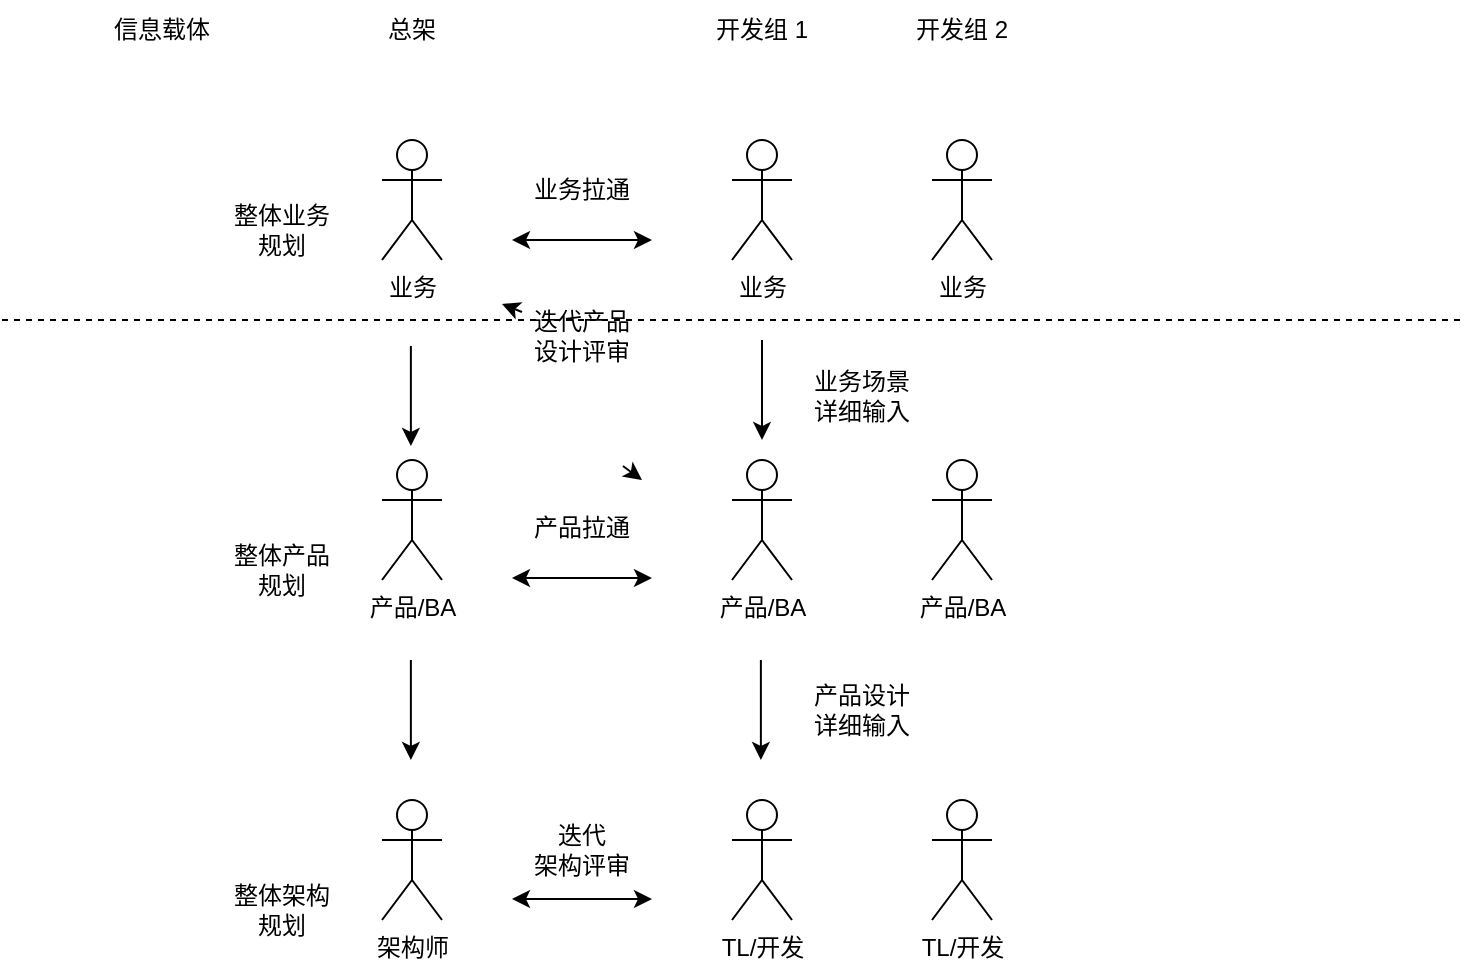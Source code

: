 <mxfile version="18.0.6" type="device"><diagram id="yoyqyzPXF_QDdN_pVT7c" name="Page-1"><mxGraphModel dx="1051" dy="647" grid="1" gridSize="10" guides="1" tooltips="1" connect="1" arrows="1" fold="1" page="1" pageScale="1" pageWidth="850" pageHeight="1100" math="0" shadow="0"><root><mxCell id="0"/><mxCell id="1" parent="0"/><mxCell id="CbU_emk2JCoB9qWX5B_v-2" value="业务" style="shape=umlActor;verticalLabelPosition=bottom;verticalAlign=top;html=1;outlineConnect=0;" vertex="1" parent="1"><mxGeometry x="240" y="190" width="30" height="60" as="geometry"/></mxCell><mxCell id="CbU_emk2JCoB9qWX5B_v-8" value="产品/BA" style="shape=umlActor;verticalLabelPosition=bottom;verticalAlign=top;html=1;outlineConnect=0;" vertex="1" parent="1"><mxGeometry x="240" y="350" width="30" height="60" as="geometry"/></mxCell><mxCell id="CbU_emk2JCoB9qWX5B_v-9" value="架构师" style="shape=umlActor;verticalLabelPosition=bottom;verticalAlign=top;html=1;outlineConnect=0;" vertex="1" parent="1"><mxGeometry x="240" y="520" width="30" height="60" as="geometry"/></mxCell><mxCell id="CbU_emk2JCoB9qWX5B_v-11" value="" style="endArrow=none;dashed=1;html=1;rounded=0;" edge="1" parent="1"><mxGeometry width="50" height="50" relative="1" as="geometry"><mxPoint x="50" y="280" as="sourcePoint"/><mxPoint x="780" y="280" as="targetPoint"/></mxGeometry></mxCell><mxCell id="CbU_emk2JCoB9qWX5B_v-15" value="总架" style="text;html=1;strokeColor=none;fillColor=none;align=center;verticalAlign=middle;whiteSpace=wrap;rounded=0;" vertex="1" parent="1"><mxGeometry x="225" y="120" width="60" height="30" as="geometry"/></mxCell><mxCell id="CbU_emk2JCoB9qWX5B_v-42" style="edgeStyle=orthogonalEdgeStyle;rounded=0;orthogonalLoop=1;jettySize=auto;html=1;" edge="1" parent="1"><mxGeometry relative="1" as="geometry"><mxPoint x="430" y="340" as="targetPoint"/><mxPoint x="430" y="290" as="sourcePoint"/></mxGeometry></mxCell><mxCell id="CbU_emk2JCoB9qWX5B_v-16" value="业务" style="shape=umlActor;verticalLabelPosition=bottom;verticalAlign=top;html=1;outlineConnect=0;" vertex="1" parent="1"><mxGeometry x="415" y="190" width="30" height="60" as="geometry"/></mxCell><mxCell id="CbU_emk2JCoB9qWX5B_v-17" value="产品/BA" style="shape=umlActor;verticalLabelPosition=bottom;verticalAlign=top;html=1;outlineConnect=0;" vertex="1" parent="1"><mxGeometry x="415" y="350" width="30" height="60" as="geometry"/></mxCell><mxCell id="CbU_emk2JCoB9qWX5B_v-18" value="TL/开发" style="shape=umlActor;verticalLabelPosition=bottom;verticalAlign=top;html=1;outlineConnect=0;" vertex="1" parent="1"><mxGeometry x="415" y="520" width="30" height="60" as="geometry"/></mxCell><mxCell id="CbU_emk2JCoB9qWX5B_v-19" value="开发组 1" style="text;html=1;strokeColor=none;fillColor=none;align=center;verticalAlign=middle;whiteSpace=wrap;rounded=0;" vertex="1" parent="1"><mxGeometry x="400" y="120" width="60" height="30" as="geometry"/></mxCell><mxCell id="CbU_emk2JCoB9qWX5B_v-20" value="业务" style="shape=umlActor;verticalLabelPosition=bottom;verticalAlign=top;html=1;outlineConnect=0;" vertex="1" parent="1"><mxGeometry x="515" y="190" width="30" height="60" as="geometry"/></mxCell><mxCell id="CbU_emk2JCoB9qWX5B_v-21" value="产品/BA" style="shape=umlActor;verticalLabelPosition=bottom;verticalAlign=top;html=1;outlineConnect=0;" vertex="1" parent="1"><mxGeometry x="515" y="350" width="30" height="60" as="geometry"/></mxCell><mxCell id="CbU_emk2JCoB9qWX5B_v-22" value="TL/开发" style="shape=umlActor;verticalLabelPosition=bottom;verticalAlign=top;html=1;outlineConnect=0;" vertex="1" parent="1"><mxGeometry x="515" y="520" width="30" height="60" as="geometry"/></mxCell><mxCell id="CbU_emk2JCoB9qWX5B_v-23" value="开发组 2" style="text;html=1;strokeColor=none;fillColor=none;align=center;verticalAlign=middle;whiteSpace=wrap;rounded=0;" vertex="1" parent="1"><mxGeometry x="500" y="120" width="60" height="30" as="geometry"/></mxCell><mxCell id="CbU_emk2JCoB9qWX5B_v-26" value="信息载体" style="text;html=1;strokeColor=none;fillColor=none;align=center;verticalAlign=middle;whiteSpace=wrap;rounded=0;" vertex="1" parent="1"><mxGeometry x="100" y="120" width="60" height="30" as="geometry"/></mxCell><mxCell id="CbU_emk2JCoB9qWX5B_v-28" value="" style="endArrow=classic;startArrow=classic;html=1;rounded=0;" edge="1" parent="1"><mxGeometry width="50" height="50" relative="1" as="geometry"><mxPoint x="305" y="240" as="sourcePoint"/><mxPoint x="375" y="240" as="targetPoint"/></mxGeometry></mxCell><mxCell id="CbU_emk2JCoB9qWX5B_v-29" value="业务拉通" style="text;html=1;strokeColor=none;fillColor=none;align=center;verticalAlign=middle;whiteSpace=wrap;rounded=0;" vertex="1" parent="1"><mxGeometry x="310" y="200" width="60" height="30" as="geometry"/></mxCell><mxCell id="CbU_emk2JCoB9qWX5B_v-30" value="" style="endArrow=classic;startArrow=classic;html=1;rounded=0;" edge="1" parent="1"><mxGeometry width="50" height="50" relative="1" as="geometry"><mxPoint x="305" y="409" as="sourcePoint"/><mxPoint x="375" y="409" as="targetPoint"/></mxGeometry></mxCell><mxCell id="CbU_emk2JCoB9qWX5B_v-31" value="产品拉通" style="text;html=1;strokeColor=none;fillColor=none;align=center;verticalAlign=middle;whiteSpace=wrap;rounded=0;" vertex="1" parent="1"><mxGeometry x="310" y="369" width="60" height="30" as="geometry"/></mxCell><mxCell id="CbU_emk2JCoB9qWX5B_v-32" value="" style="endArrow=classic;startArrow=classic;html=1;rounded=0;" edge="1" parent="1"><mxGeometry width="50" height="50" relative="1" as="geometry"><mxPoint x="305" y="569.5" as="sourcePoint"/><mxPoint x="375" y="569.5" as="targetPoint"/></mxGeometry></mxCell><mxCell id="CbU_emk2JCoB9qWX5B_v-33" value="迭代&lt;br&gt;架构评审" style="text;html=1;strokeColor=none;fillColor=none;align=center;verticalAlign=middle;whiteSpace=wrap;rounded=0;" vertex="1" parent="1"><mxGeometry x="310" y="529.5" width="60" height="30" as="geometry"/></mxCell><mxCell id="CbU_emk2JCoB9qWX5B_v-35" value="" style="endArrow=classic;startArrow=none;html=1;rounded=0;" edge="1" parent="1"><mxGeometry width="50" height="50" relative="1" as="geometry"><mxPoint x="360.455" y="353" as="sourcePoint"/><mxPoint x="370" y="360" as="targetPoint"/></mxGeometry></mxCell><mxCell id="CbU_emk2JCoB9qWX5B_v-36" value="迭代产品&lt;br&gt;设计评审" style="text;html=1;strokeColor=none;fillColor=none;align=center;verticalAlign=middle;whiteSpace=wrap;rounded=0;" vertex="1" parent="1"><mxGeometry x="310" y="273" width="60" height="30" as="geometry"/></mxCell><mxCell id="CbU_emk2JCoB9qWX5B_v-39" value="" style="endArrow=none;startArrow=classic;html=1;rounded=0;" edge="1" parent="1" target="CbU_emk2JCoB9qWX5B_v-36"><mxGeometry width="50" height="50" relative="1" as="geometry"><mxPoint x="300" y="272" as="sourcePoint"/><mxPoint x="370" y="310" as="targetPoint"/></mxGeometry></mxCell><mxCell id="CbU_emk2JCoB9qWX5B_v-43" value="业务场景详细输入" style="text;html=1;strokeColor=none;fillColor=none;align=center;verticalAlign=middle;whiteSpace=wrap;rounded=0;" vertex="1" parent="1"><mxGeometry x="450" y="303" width="60" height="30" as="geometry"/></mxCell><mxCell id="CbU_emk2JCoB9qWX5B_v-44" value="产品设计详细输入" style="text;html=1;strokeColor=none;fillColor=none;align=center;verticalAlign=middle;whiteSpace=wrap;rounded=0;" vertex="1" parent="1"><mxGeometry x="450" y="460" width="60" height="30" as="geometry"/></mxCell><mxCell id="CbU_emk2JCoB9qWX5B_v-46" style="edgeStyle=orthogonalEdgeStyle;rounded=0;orthogonalLoop=1;jettySize=auto;html=1;" edge="1" parent="1"><mxGeometry relative="1" as="geometry"><mxPoint x="429.44" y="500" as="targetPoint"/><mxPoint x="429.44" y="450" as="sourcePoint"/></mxGeometry></mxCell><mxCell id="CbU_emk2JCoB9qWX5B_v-50" style="edgeStyle=orthogonalEdgeStyle;rounded=0;orthogonalLoop=1;jettySize=auto;html=1;" edge="1" parent="1"><mxGeometry relative="1" as="geometry"><mxPoint x="254.44" y="343" as="targetPoint"/><mxPoint x="254.44" y="293" as="sourcePoint"/></mxGeometry></mxCell><mxCell id="CbU_emk2JCoB9qWX5B_v-51" value="整体业务规划" style="text;html=1;strokeColor=none;fillColor=none;align=center;verticalAlign=middle;whiteSpace=wrap;rounded=0;" vertex="1" parent="1"><mxGeometry x="160" y="220" width="60" height="30" as="geometry"/></mxCell><mxCell id="CbU_emk2JCoB9qWX5B_v-52" style="edgeStyle=orthogonalEdgeStyle;rounded=0;orthogonalLoop=1;jettySize=auto;html=1;" edge="1" parent="1"><mxGeometry relative="1" as="geometry"><mxPoint x="254.44" y="500" as="targetPoint"/><mxPoint x="254.44" y="450" as="sourcePoint"/></mxGeometry></mxCell><mxCell id="CbU_emk2JCoB9qWX5B_v-53" value="整体产品规划" style="text;html=1;strokeColor=none;fillColor=none;align=center;verticalAlign=middle;whiteSpace=wrap;rounded=0;" vertex="1" parent="1"><mxGeometry x="160" y="390" width="60" height="30" as="geometry"/></mxCell><mxCell id="CbU_emk2JCoB9qWX5B_v-55" value="整体架构规划" style="text;html=1;strokeColor=none;fillColor=none;align=center;verticalAlign=middle;whiteSpace=wrap;rounded=0;" vertex="1" parent="1"><mxGeometry x="160" y="559.5" width="60" height="30" as="geometry"/></mxCell></root></mxGraphModel></diagram></mxfile>